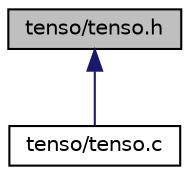 digraph "tenso/tenso.h"
{
  edge [fontname="Helvetica",fontsize="10",labelfontname="Helvetica",labelfontsize="10"];
  node [fontname="Helvetica",fontsize="10",shape=record];
  Node1 [label="tenso/tenso.h",height=0.2,width=0.4,color="black", fillcolor="grey75", style="filled", fontcolor="black"];
  Node1 -> Node2 [dir="back",color="midnightblue",fontsize="10",style="solid",fontname="Helvetica"];
  Node2 [label="tenso/tenso.c",height=0.2,width=0.4,color="black", fillcolor="white", style="filled",URL="$tenso_8c.html",tooltip="Tenso driver funcs. "];
}

